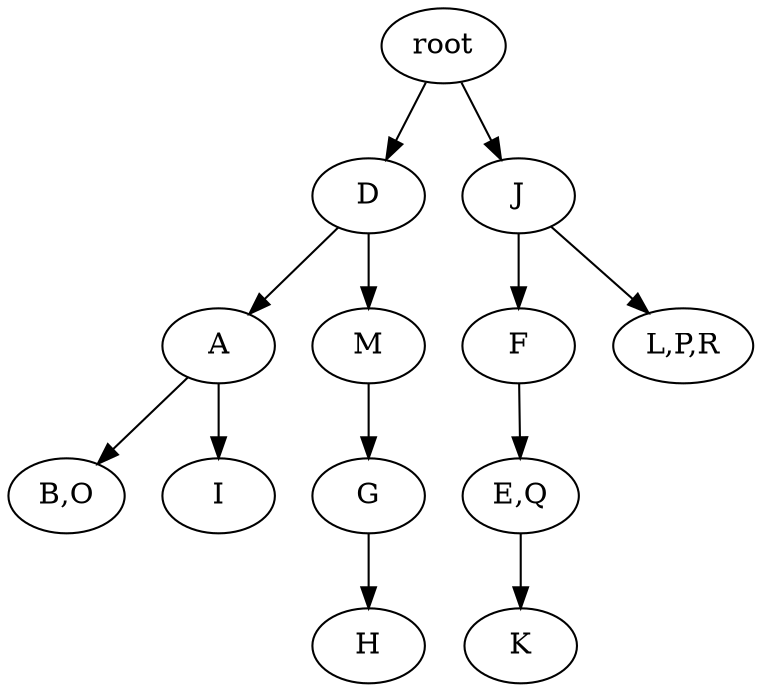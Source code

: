 strict digraph G {
	graph [name=G];
	0	 [label=root];
	7	 [label=D];
	0 -> 7;
	1	 [label=J];
	0 -> 1;
	9	 [label=A];
	12	 [label="B,O"];
	9 -> 12;
	14	 [label=I];
	9 -> 14;
	7 -> 9;
	8	 [label=M];
	7 -> 8;
	5	 [label="E,Q"];
	4	 [label=K];
	5 -> 4;
	2	 [label=F];
	2 -> 5;
	11	 [label=H];
	1 -> 2;
	6	 [label="L,P,R"];
	1 -> 6;
	10	 [label=G];
	10 -> 11;
	8 -> 10;
}

